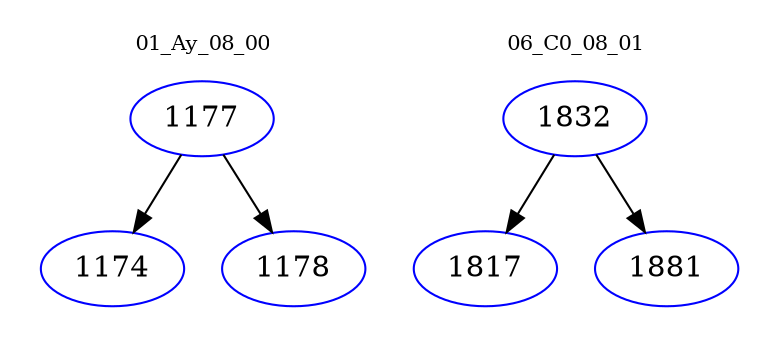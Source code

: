 digraph{
subgraph cluster_0 {
color = white
label = "01_Ay_08_00";
fontsize=10;
T0_1177 [label="1177", color="blue"]
T0_1177 -> T0_1174 [color="black"]
T0_1174 [label="1174", color="blue"]
T0_1177 -> T0_1178 [color="black"]
T0_1178 [label="1178", color="blue"]
}
subgraph cluster_1 {
color = white
label = "06_C0_08_01";
fontsize=10;
T1_1832 [label="1832", color="blue"]
T1_1832 -> T1_1817 [color="black"]
T1_1817 [label="1817", color="blue"]
T1_1832 -> T1_1881 [color="black"]
T1_1881 [label="1881", color="blue"]
}
}
